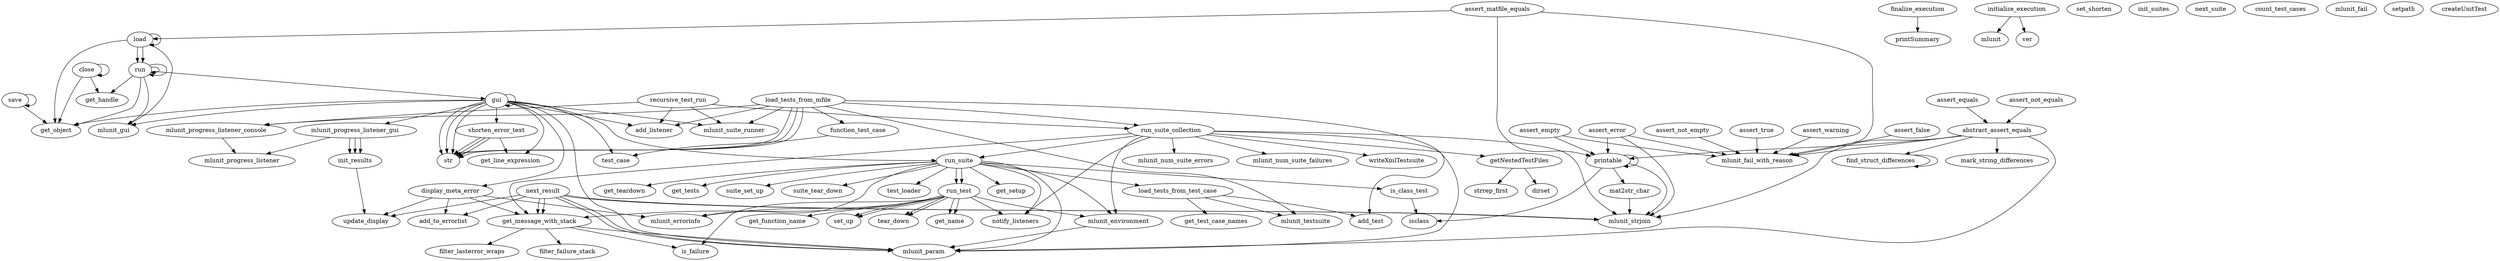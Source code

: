 /* Created by mdot for Matlab */
digraph m2html {
  function_test_case -> test_case;
  run -> run;
  run -> mlunit_gui;
  run -> run;
  get_message_with_stack -> filter_failure_stack;
  get_message_with_stack -> filter_lasterror_wraps;
  get_message_with_stack -> is_failure;
  get_message_with_stack -> mlunit_param;
  close -> close;
  close -> get_handle;
  close -> get_object;
  gui -> str;
  gui -> get_line_expression;
  gui -> get_object;
  gui -> gui;
  gui -> mlunit_gui;
  gui -> shorten_error_text;
  gui -> str;
  gui -> display_meta_error;
  gui -> mlunit_progress_listener_gui;
  gui -> add_listener;
  gui -> mlunit_suite_runner;
  gui -> run_suite;
  gui -> str;
  gui -> test_case;
  gui -> mlunit_param;
  load -> run;
  load -> get_object;
  load -> load;
  load -> mlunit_gui;
  load -> run;
  run -> get_handle;
  run -> get_object;
  run -> gui;
  save -> get_object;
  save -> save;
  shorten_error_text -> str;
  shorten_error_text -> get_line_expression;
  shorten_error_text -> str;
  shorten_error_text -> str;
  finalize_execution -> printSummary;
  initialize_execution -> mlunit;
  initialize_execution -> ver;
  mlunit_progress_listener_console -> mlunit_progress_listener;
  next_result -> get_message_with_stack;
  next_result -> mlunit_strjoin;
  next_result -> mlunit_param;
  display_meta_error -> get_message_with_stack;
  display_meta_error -> mlunit_errorinfo;
  display_meta_error -> add_to_errorlist;
  display_meta_error -> update_display;
  init_results -> update_display;
  mlunit_progress_listener_gui -> init_results;
  mlunit_progress_listener_gui -> mlunit_progress_listener;
  mlunit_progress_listener_gui -> init_results;
  mlunit_progress_listener_gui -> init_results;
  next_result -> get_message_with_stack;
  next_result -> add_to_errorlist;
  next_result -> update_display;
  next_result -> mlunit_strjoin;
  next_result -> mlunit_param;
  getNestedTestFiles -> dirset;
  getNestedTestFiles -> strrep_first;
  is_class_test -> isclass;
  run_suite -> run_test;
  run_suite -> mlunit_errorinfo;
  run_suite -> is_class_test;
  run_suite -> notify_listeners;
  run_suite -> run_test;
  run_suite -> get_setup;
  run_suite -> get_teardown;
  run_suite -> get_tests;
  run_suite -> suite_set_up;
  run_suite -> suite_tear_down;
  run_suite -> load_tests_from_test_case;
  run_suite -> test_loader;
  run_suite -> mlunit_environment;
  run_suite -> mlunit_param;
  run_suite_collection -> get_message_with_stack;
  run_suite_collection -> getNestedTestFiles;
  run_suite_collection -> notify_listeners;
  run_suite_collection -> writeXmlTestsuite;
  run_suite_collection -> run_suite;
  run_suite_collection -> mlunit_environment;
  run_suite_collection -> mlunit_num_suite_errors;
  run_suite_collection -> mlunit_num_suite_failures;
  run_suite_collection -> mlunit_strjoin;
  run_suite_collection -> mlunit_param;
  run_test -> set_up;
  run_test -> tear_down;
  run_test -> get_message_with_stack;
  run_test -> is_failure;
  run_test -> mlunit_errorinfo;
  run_test -> notify_listeners;
  run_test -> get_name;
  run_test -> get_function_name;
  run_test -> get_name;
  run_test -> set_up;
  run_test -> tear_down;
  run_test -> mlunit_environment;
  load_tests_from_mfile -> function_test_case;
  load_tests_from_mfile -> str;
  load_tests_from_mfile -> str;
  load_tests_from_mfile -> mlunit_progress_listener_console;
  load_tests_from_mfile -> add_listener;
  load_tests_from_mfile -> mlunit_suite_runner;
  load_tests_from_mfile -> run_suite_collection;
  load_tests_from_mfile -> add_test;
  load_tests_from_mfile -> mlunit_testsuite;
  load_tests_from_mfile -> str;
  load_tests_from_test_case -> add_test;
  load_tests_from_test_case -> mlunit_testsuite;
  load_tests_from_test_case -> get_test_case_names;
  assert_empty -> mlunit_fail_with_reason;
  assert_empty -> printable;
  assert_equals -> abstract_assert_equals;
  assert_error -> mlunit_fail_with_reason;
  assert_error -> printable;
  assert_error -> mlunit_strjoin;
  assert_false -> mlunit_fail_with_reason;
  assert_matfile_equals -> load;
  assert_matfile_equals -> mlunit_fail_with_reason;
  assert_matfile_equals -> printable;
  assert_not_empty -> mlunit_fail_with_reason;
  assert_not_equals -> abstract_assert_equals;
  assert_true -> mlunit_fail_with_reason;
  assert_warning -> mlunit_fail_with_reason;
  abstract_assert_equals -> find_struct_differences;
  abstract_assert_equals -> mark_string_differences;
  abstract_assert_equals -> mlunit_fail_with_reason;
  abstract_assert_equals -> printable;
  abstract_assert_equals -> mlunit_strjoin;
  abstract_assert_equals -> mlunit_param;
  find_struct_differences -> find_struct_differences;
  mat2str_char -> mlunit_strjoin;
  printable -> isclass;
  printable -> mat2str_char;
  printable -> printable;
  printable -> mlunit_strjoin;
  recursive_test_run -> mlunit_progress_listener_console;
  recursive_test_run -> add_listener;
  recursive_test_run -> mlunit_suite_runner;
  recursive_test_run -> run_suite_collection;
  mlunit_environment -> mlunit_param;

  function_test_case [URL="src/@function_test_case/function_test_case.html"];
  run_test [URL="src/@function_test_case/run_test.html"];
  set_up [URL="src/@function_test_case/set_up.html"];
  str [URL="src/@function_test_case/str.html"];
  tear_down [URL="src/@function_test_case/tear_down.html"];
  mlunit [URL="src/@mlunit/mlunit.html"];
  run [URL="src/@mlunit/run.html"];
  ver [URL="src/@mlunit/ver.html"];
  filter_failure_stack [URL="src/@mlunit_errorinfo/filter_failure_stack.html"];
  filter_lasterror_wraps [URL="src/@mlunit_errorinfo/filter_lasterror_wraps.html"];
  get_message_with_stack [URL="src/@mlunit_errorinfo/get_message_with_stack.html"];
  is_failure [URL="src/@mlunit_errorinfo/is_failure.html"];
  mlunit_errorinfo [URL="src/@mlunit_errorinfo/mlunit_errorinfo.html"];
  close [URL="src/@mlunit_gui/close.html"];
  get_handle [URL="src/@mlunit_gui/get_handle.html"];
  get_line_expression [URL="src/@mlunit_gui/get_line_expression.html"];
  get_object [URL="src/@mlunit_gui/get_object.html"];
  gui [URL="src/@mlunit_gui/gui.html"];
  load [URL="src/@mlunit_gui/load.html"];
  mlunit_gui [URL="src/@mlunit_gui/mlunit_gui.html"];
  run [URL="src/@mlunit_gui/run.html"];
  save [URL="src/@mlunit_gui/save.html"];
  set_shorten [URL="src/@mlunit_gui/set_shorten.html"];
  shorten_error_text [URL="src/@mlunit_gui/shorten_error_text.html"];
  str [URL="src/@mlunit_gui/str.html"];
  finalize_execution [URL="src/@mlunit_progress_listener/finalize_execution.html"];
  init_results [URL="src/@mlunit_progress_listener/init_results.html"];
  init_suites [URL="src/@mlunit_progress_listener/init_suites.html"];
  initialize_execution [URL="src/@mlunit_progress_listener/initialize_execution.html"];
  mlunit_progress_listener [URL="src/@mlunit_progress_listener/mlunit_progress_listener.html"];
  next_result [URL="src/@mlunit_progress_listener/next_result.html"];
  next_suite [URL="src/@mlunit_progress_listener/next_suite.html"];
  finalize_execution [URL="src/@mlunit_progress_listener_console/finalize_execution.html"];
  init_results [URL="src/@mlunit_progress_listener_console/init_results.html"];
  init_suites [URL="src/@mlunit_progress_listener_console/init_suites.html"];
  initialize_execution [URL="src/@mlunit_progress_listener_console/initialize_execution.html"];
  mlunit_progress_listener_console [URL="src/@mlunit_progress_listener_console/mlunit_progress_listener_console.html"];
  next_result [URL="src/@mlunit_progress_listener_console/next_result.html"];
  next_suite [URL="src/@mlunit_progress_listener_console/next_suite.html"];
  printSummary [URL="src/@mlunit_progress_listener_console/private/printSummary.html"];
  add_to_errorlist [URL="src/@mlunit_progress_listener_gui/add_to_errorlist.html"];
  display_meta_error [URL="src/@mlunit_progress_listener_gui/display_meta_error.html"];
  init_results [URL="src/@mlunit_progress_listener_gui/init_results.html"];
  mlunit_progress_listener_gui [URL="src/@mlunit_progress_listener_gui/mlunit_progress_listener_gui.html"];
  next_result [URL="src/@mlunit_progress_listener_gui/next_result.html"];
  update_display [URL="src/@mlunit_progress_listener_gui/update_display.html"];
  add_listener [URL="src/@mlunit_suite_runner/add_listener.html"];
  mlunit_suite_runner [URL="src/@mlunit_suite_runner/mlunit_suite_runner.html"];
  dirset [URL="src/@mlunit_suite_runner/private/dirset.html"];
  getNestedTestFiles [URL="src/@mlunit_suite_runner/private/getNestedTestFiles.html"];
  is_class_test [URL="src/@mlunit_suite_runner/private/is_class_test.html"];
  notify_listeners [URL="src/@mlunit_suite_runner/private/notify_listeners.html"];
  strrep_first [URL="src/@mlunit_suite_runner/private/strrep_first.html"];
  writeXmlTestsuite [URL="src/@mlunit_suite_runner/private/writeXmlTestsuite.html"];
  run_suite [URL="src/@mlunit_suite_runner/run_suite.html"];
  run_suite_collection [URL="src/@mlunit_suite_runner/run_suite_collection.html"];
  run_test [URL="src/@mlunit_suite_runner/run_test.html"];
  add_test [URL="src/@mlunit_testsuite/add_test.html"];
  count_test_cases [URL="src/@mlunit_testsuite/count_test_cases.html"];
  get_name [URL="src/@mlunit_testsuite/get_name.html"];
  get_setup [URL="src/@mlunit_testsuite/get_setup.html"];
  get_teardown [URL="src/@mlunit_testsuite/get_teardown.html"];
  get_tests [URL="src/@mlunit_testsuite/get_tests.html"];
  mlunit_testsuite [URL="src/@mlunit_testsuite/mlunit_testsuite.html"];
  get_function_name [URL="src/@test_case/get_function_name.html"];
  get_name [URL="src/@test_case/get_name.html"];
  set_up [URL="src/@test_case/set_up.html"];
  str [URL="src/@test_case/str.html"];
  suite_set_up [URL="src/@test_case/suite_set_up.html"];
  suite_tear_down [URL="src/@test_case/suite_tear_down.html"];
  tear_down [URL="src/@test_case/tear_down.html"];
  test_case [URL="src/@test_case/test_case.html"];
  load_tests_from_mfile [URL="src/@test_loader/load_tests_from_mfile.html"];
  load_tests_from_test_case [URL="src/@test_loader/load_tests_from_test_case.html"];
  get_test_case_names [URL="src/@test_loader/private/get_test_case_names.html"];
  test_loader [URL="src/@test_loader/test_loader.html"];
  assert_empty [URL="src/assertions/assert_empty.html"];
  assert_equals [URL="src/assertions/assert_equals.html"];
  assert_error [URL="src/assertions/assert_error.html"];
  assert_false [URL="src/assertions/assert_false.html"];
  assert_matfile_equals [URL="src/assertions/assert_matfile_equals.html"];
  assert_not_empty [URL="src/assertions/assert_not_empty.html"];
  assert_not_equals [URL="src/assertions/assert_not_equals.html"];
  assert_true [URL="src/assertions/assert_true.html"];
  assert_warning [URL="src/assertions/assert_warning.html"];
  mlunit_fail [URL="src/assertions/mlunit_fail.html"];
  abstract_assert_equals [URL="src/assertions/private/abstract_assert_equals.html"];
  find_struct_differences [URL="src/assertions/private/find_struct_differences.html"];
  isclass [URL="src/assertions/private/isclass.html"];
  mark_string_differences [URL="src/assertions/private/mark_string_differences.html"];
  mat2str_char [URL="src/assertions/private/mat2str_char.html"];
  mlunit_fail_with_reason [URL="src/assertions/private/mlunit_fail_with_reason.html"];
  printable [URL="src/assertions/private/printable.html"];
  recursive_test_run [URL="src/automation/recursive_test_run.html"];
  setpath [URL="src/setpath.html"];
  createUnitTest [URL="src/utils/createUnitTest.html"];
  mlunit_environment [URL="src/utils/internal/mlunit_environment.html"];
  mlunit_num_suite_errors [URL="src/utils/internal/mlunit_num_suite_errors.html"];
  mlunit_num_suite_failures [URL="src/utils/internal/mlunit_num_suite_failures.html"];
  mlunit_strjoin [URL="src/utils/internal/mlunit_strjoin.html"];
  mlunit_param [URL="src/utils/mlunit_param.html"];
}